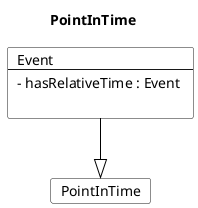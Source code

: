 @startuml
Title PointInTime 

Card PointInTime #fff [
PointInTime
]
Card Event #fff [
Event
----
- hasRelativeTime : Event 

]
Event --|> PointInTime  #000 
@enduml